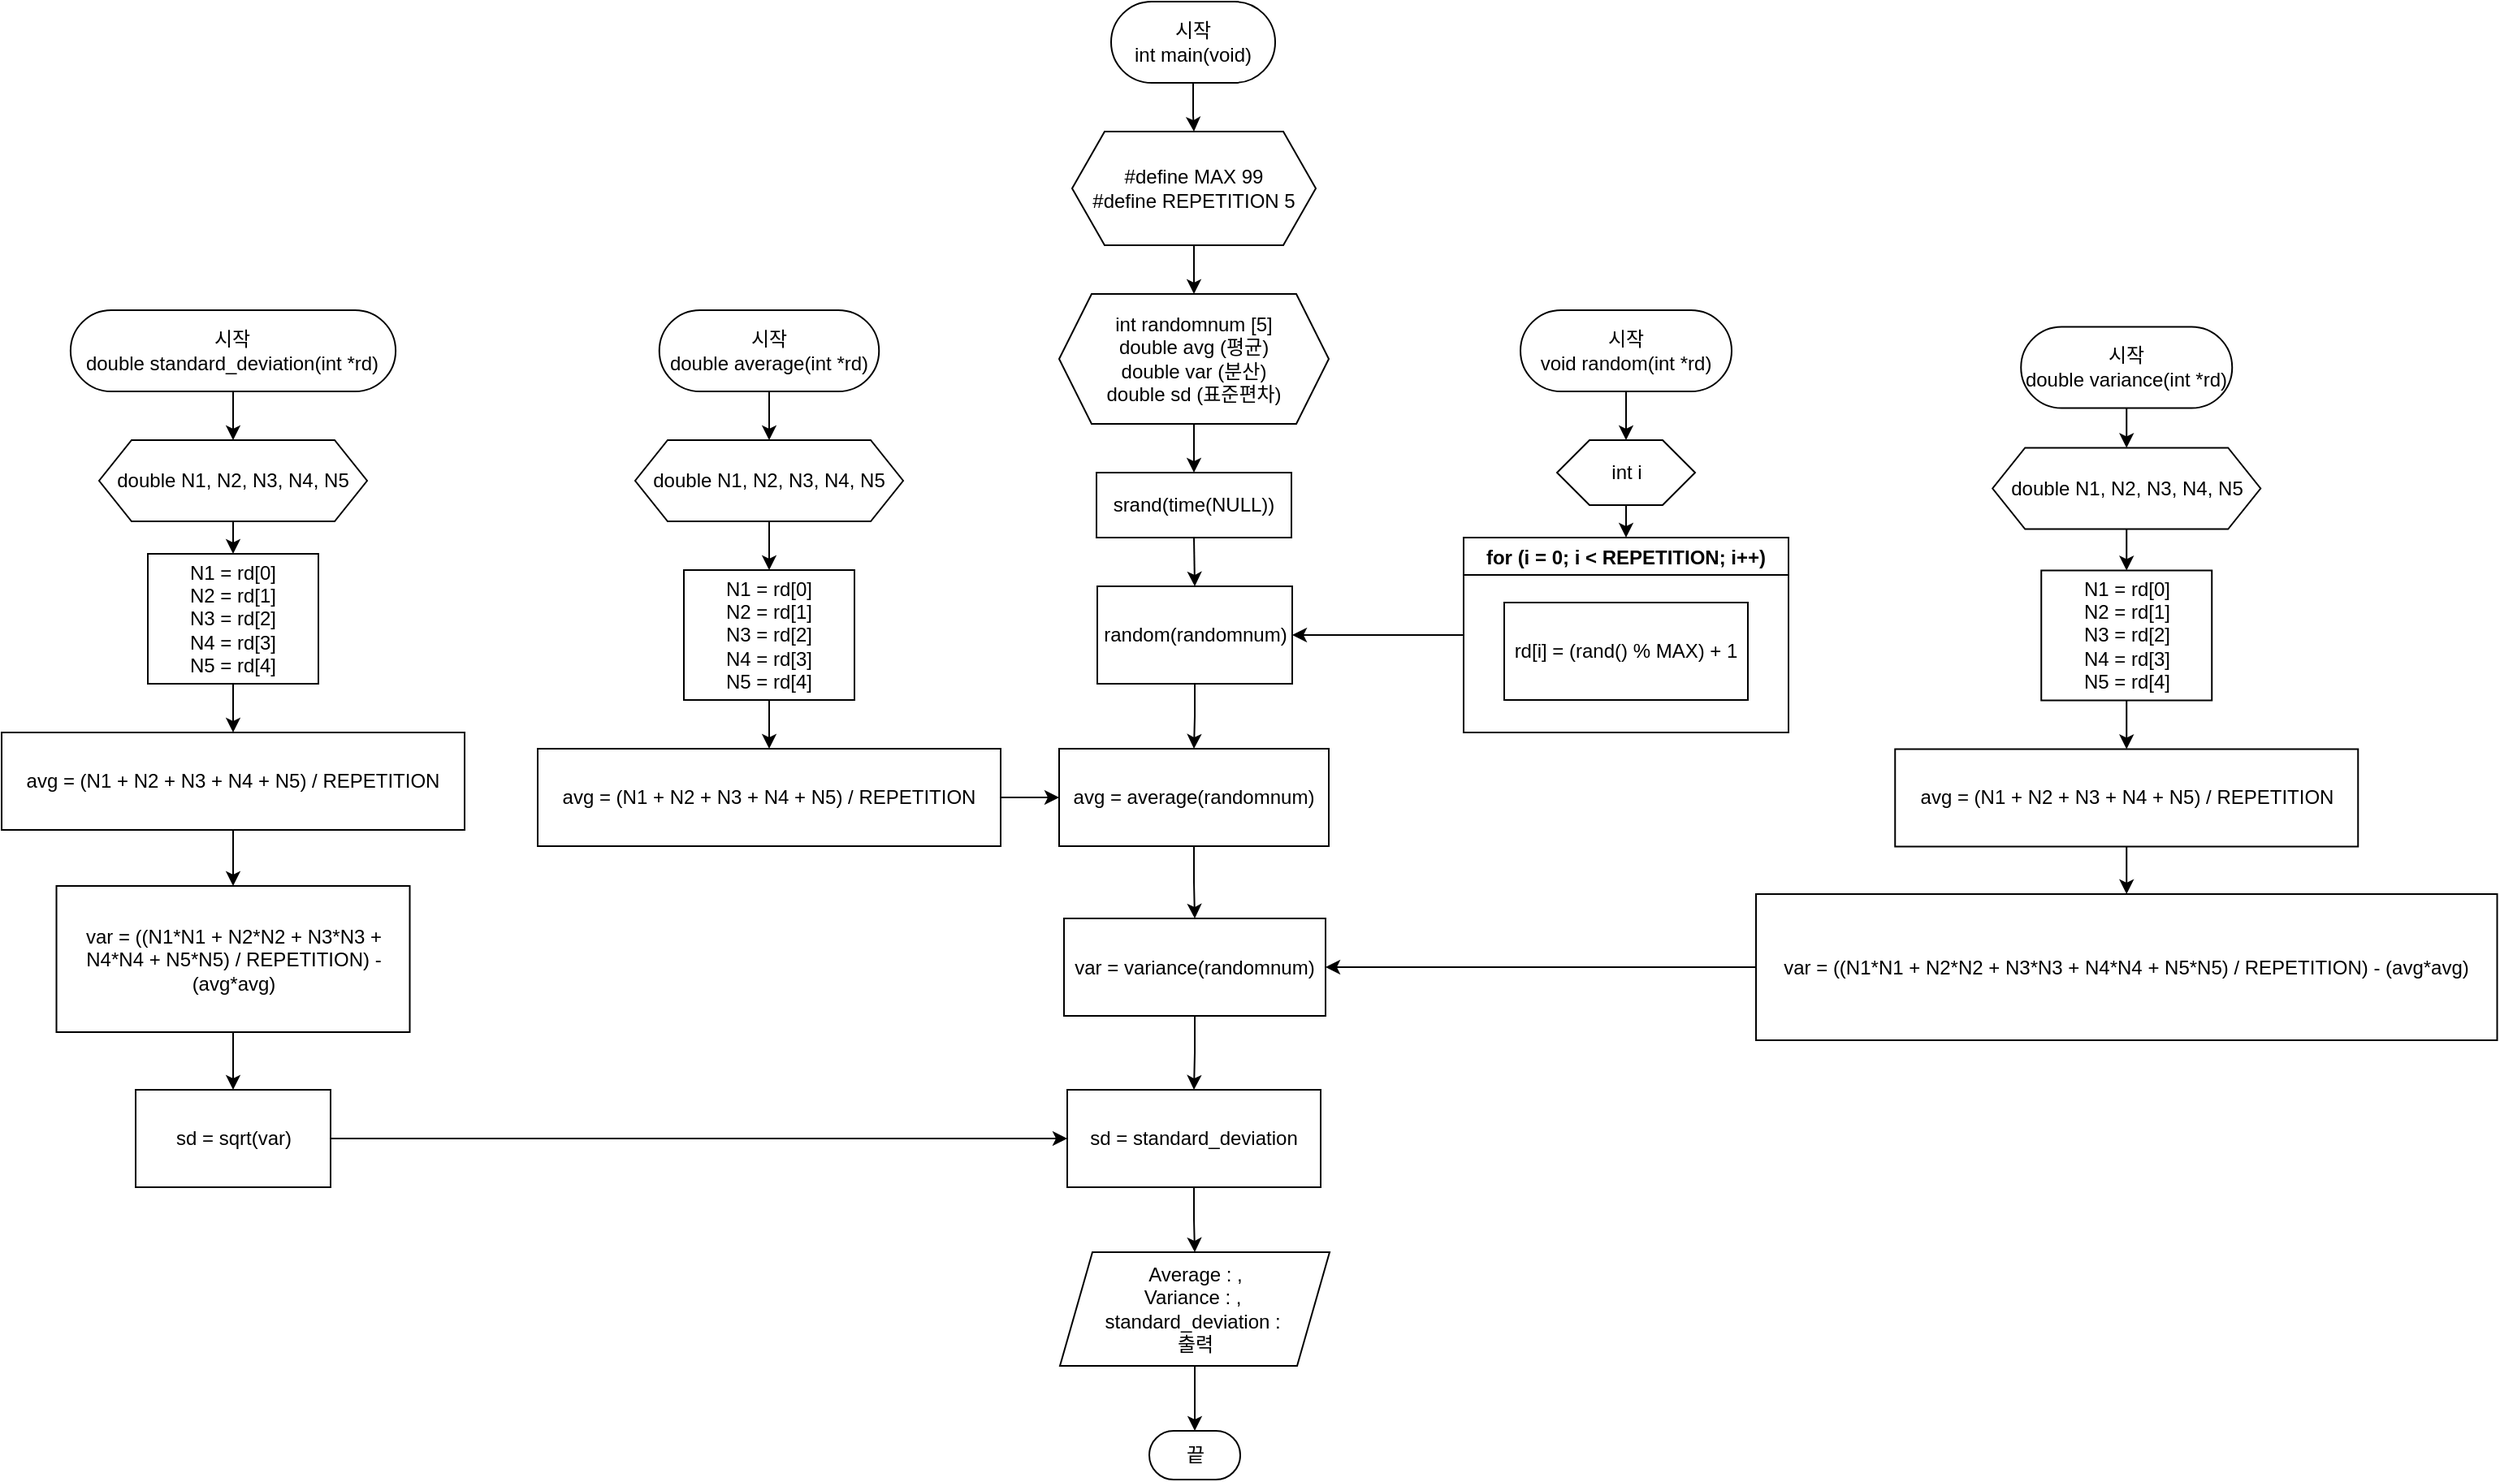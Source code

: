 <mxfile version="20.3.0" type="device"><diagram id="FmIjn9bRT3w16MqQKZQp" name="페이지-1"><mxGraphModel dx="2605" dy="1071" grid="1" gridSize="10" guides="1" tooltips="1" connect="1" arrows="1" fold="1" page="1" pageScale="1" pageWidth="827" pageHeight="1169" math="0" shadow="0"><root><mxCell id="0"/><mxCell id="1" parent="0"/><mxCell id="WRYrWr2fOQFRQTL6inF1-46" style="edgeStyle=orthogonalEdgeStyle;rounded=0;orthogonalLoop=1;jettySize=auto;html=1;exitX=0.5;exitY=1;exitDx=0;exitDy=0;" parent="1" source="WRYrWr2fOQFRQTL6inF1-1" target="WRYrWr2fOQFRQTL6inF1-2" edge="1"><mxGeometry relative="1" as="geometry"/></mxCell><mxCell id="WRYrWr2fOQFRQTL6inF1-1" value="시작&lt;br&gt;int main(void)" style="rounded=1;whiteSpace=wrap;html=1;arcSize=50;" parent="1" vertex="1"><mxGeometry x="363" y="30" width="101" height="50" as="geometry"/></mxCell><mxCell id="WRYrWr2fOQFRQTL6inF1-47" style="edgeStyle=orthogonalEdgeStyle;rounded=0;orthogonalLoop=1;jettySize=auto;html=1;exitX=0.5;exitY=1;exitDx=0;exitDy=0;entryX=0.5;entryY=0;entryDx=0;entryDy=0;" parent="1" source="WRYrWr2fOQFRQTL6inF1-2" target="WRYrWr2fOQFRQTL6inF1-3" edge="1"><mxGeometry relative="1" as="geometry"/></mxCell><mxCell id="WRYrWr2fOQFRQTL6inF1-2" value="#define MAX 99&lt;br&gt;#define REPETITION 5" style="shape=hexagon;perimeter=hexagonPerimeter2;whiteSpace=wrap;html=1;fixedSize=1;" parent="1" vertex="1"><mxGeometry x="339" y="110" width="150" height="70" as="geometry"/></mxCell><mxCell id="Bcb5XsQztdclFz6-d-FP-2" style="edgeStyle=orthogonalEdgeStyle;rounded=0;orthogonalLoop=1;jettySize=auto;html=1;exitX=0.5;exitY=1;exitDx=0;exitDy=0;entryX=0.5;entryY=0;entryDx=0;entryDy=0;" parent="1" source="WRYrWr2fOQFRQTL6inF1-3" target="Bcb5XsQztdclFz6-d-FP-1" edge="1"><mxGeometry relative="1" as="geometry"/></mxCell><mxCell id="WRYrWr2fOQFRQTL6inF1-3" value="int randomnum [5]&lt;br&gt;double avg (평균)&lt;br&gt;double var (분산)&lt;br&gt;double sd (표준편차)" style="shape=hexagon;perimeter=hexagonPerimeter2;whiteSpace=wrap;html=1;fixedSize=1;" parent="1" vertex="1"><mxGeometry x="331" y="210" width="166" height="80" as="geometry"/></mxCell><mxCell id="WRYrWr2fOQFRQTL6inF1-49" style="edgeStyle=orthogonalEdgeStyle;rounded=0;orthogonalLoop=1;jettySize=auto;html=1;exitX=0.5;exitY=1;exitDx=0;exitDy=0;entryX=0.5;entryY=0;entryDx=0;entryDy=0;" parent="1" source="WRYrWr2fOQFRQTL6inF1-4" target="WRYrWr2fOQFRQTL6inF1-15" edge="1"><mxGeometry relative="1" as="geometry"/></mxCell><mxCell id="WRYrWr2fOQFRQTL6inF1-4" value="random(randomnum)" style="rounded=0;whiteSpace=wrap;html=1;" parent="1" vertex="1"><mxGeometry x="354.5" y="390" width="120" height="60" as="geometry"/></mxCell><mxCell id="WRYrWr2fOQFRQTL6inF1-12" style="edgeStyle=orthogonalEdgeStyle;rounded=0;orthogonalLoop=1;jettySize=auto;html=1;exitX=0.5;exitY=1;exitDx=0;exitDy=0;entryX=0.5;entryY=0;entryDx=0;entryDy=0;" parent="1" source="WRYrWr2fOQFRQTL6inF1-7" target="WRYrWr2fOQFRQTL6inF1-8" edge="1"><mxGeometry relative="1" as="geometry"/></mxCell><mxCell id="WRYrWr2fOQFRQTL6inF1-7" value="double N1, N2, N3, N4, N5" style="shape=hexagon;perimeter=hexagonPerimeter2;whiteSpace=wrap;html=1;fixedSize=1;" parent="1" vertex="1"><mxGeometry x="70" y="300" width="165" height="50" as="geometry"/></mxCell><mxCell id="WRYrWr2fOQFRQTL6inF1-13" style="edgeStyle=orthogonalEdgeStyle;rounded=0;orthogonalLoop=1;jettySize=auto;html=1;exitX=0.5;exitY=1;exitDx=0;exitDy=0;entryX=0.5;entryY=0;entryDx=0;entryDy=0;" parent="1" source="WRYrWr2fOQFRQTL6inF1-8" target="WRYrWr2fOQFRQTL6inF1-10" edge="1"><mxGeometry relative="1" as="geometry"/></mxCell><mxCell id="WRYrWr2fOQFRQTL6inF1-8" value="N1 = rd[0]&lt;br&gt;N2 = rd[1]&lt;br&gt;N3 = rd[2]&lt;br&gt;N4 = rd[3]&lt;br&gt;N5 = rd[4]" style="rounded=0;whiteSpace=wrap;html=1;" parent="1" vertex="1"><mxGeometry x="100" y="380" width="105" height="80" as="geometry"/></mxCell><mxCell id="WRYrWr2fOQFRQTL6inF1-11" style="edgeStyle=orthogonalEdgeStyle;rounded=0;orthogonalLoop=1;jettySize=auto;html=1;exitX=0.5;exitY=1;exitDx=0;exitDy=0;" parent="1" source="WRYrWr2fOQFRQTL6inF1-9" target="WRYrWr2fOQFRQTL6inF1-7" edge="1"><mxGeometry relative="1" as="geometry"/></mxCell><mxCell id="WRYrWr2fOQFRQTL6inF1-9" value="시작&lt;br&gt;double average(int *rd)" style="rounded=1;whiteSpace=wrap;html=1;arcSize=50;" parent="1" vertex="1"><mxGeometry x="84.87" y="220" width="135.25" height="50" as="geometry"/></mxCell><mxCell id="WRYrWr2fOQFRQTL6inF1-16" style="edgeStyle=orthogonalEdgeStyle;rounded=0;orthogonalLoop=1;jettySize=auto;html=1;exitX=1;exitY=0.5;exitDx=0;exitDy=0;entryX=0;entryY=0.5;entryDx=0;entryDy=0;" parent="1" source="WRYrWr2fOQFRQTL6inF1-10" target="WRYrWr2fOQFRQTL6inF1-15" edge="1"><mxGeometry relative="1" as="geometry"/></mxCell><mxCell id="WRYrWr2fOQFRQTL6inF1-10" value="avg = (N1 + N2 + N3 + N4 + N5) / REPETITION" style="rounded=0;whiteSpace=wrap;html=1;" parent="1" vertex="1"><mxGeometry x="10" y="490" width="285" height="60" as="geometry"/></mxCell><mxCell id="WRYrWr2fOQFRQTL6inF1-50" style="edgeStyle=orthogonalEdgeStyle;rounded=0;orthogonalLoop=1;jettySize=auto;html=1;exitX=0.5;exitY=1;exitDx=0;exitDy=0;entryX=0.5;entryY=0;entryDx=0;entryDy=0;" parent="1" source="WRYrWr2fOQFRQTL6inF1-15" target="WRYrWr2fOQFRQTL6inF1-25" edge="1"><mxGeometry relative="1" as="geometry"/></mxCell><mxCell id="WRYrWr2fOQFRQTL6inF1-15" value="avg = average(randomnum)" style="rounded=0;whiteSpace=wrap;html=1;" parent="1" vertex="1"><mxGeometry x="331" y="490" width="166" height="60" as="geometry"/></mxCell><mxCell id="WRYrWr2fOQFRQTL6inF1-23" style="edgeStyle=orthogonalEdgeStyle;rounded=0;orthogonalLoop=1;jettySize=auto;html=1;exitX=0.5;exitY=1;exitDx=0;exitDy=0;entryX=0.5;entryY=0;entryDx=0;entryDy=0;" parent="1" source="WRYrWr2fOQFRQTL6inF1-17" target="WRYrWr2fOQFRQTL6inF1-18" edge="1"><mxGeometry relative="1" as="geometry"/></mxCell><mxCell id="WRYrWr2fOQFRQTL6inF1-17" value="시작&lt;br&gt;void random(int *rd)" style="rounded=1;whiteSpace=wrap;html=1;arcSize=50;" parent="1" vertex="1"><mxGeometry x="615" y="220" width="130" height="50" as="geometry"/></mxCell><mxCell id="WRYrWr2fOQFRQTL6inF1-24" style="edgeStyle=orthogonalEdgeStyle;rounded=0;orthogonalLoop=1;jettySize=auto;html=1;exitX=0.5;exitY=1;exitDx=0;exitDy=0;entryX=0.5;entryY=0;entryDx=0;entryDy=0;" parent="1" source="WRYrWr2fOQFRQTL6inF1-18" target="WRYrWr2fOQFRQTL6inF1-19" edge="1"><mxGeometry relative="1" as="geometry"/></mxCell><mxCell id="WRYrWr2fOQFRQTL6inF1-18" value="int i" style="shape=hexagon;perimeter=hexagonPerimeter2;whiteSpace=wrap;html=1;fixedSize=1;" parent="1" vertex="1"><mxGeometry x="637.5" y="300" width="85" height="40" as="geometry"/></mxCell><mxCell id="WRYrWr2fOQFRQTL6inF1-22" style="edgeStyle=orthogonalEdgeStyle;rounded=0;orthogonalLoop=1;jettySize=auto;html=1;exitX=0;exitY=0.5;exitDx=0;exitDy=0;entryX=1;entryY=0.5;entryDx=0;entryDy=0;" parent="1" source="WRYrWr2fOQFRQTL6inF1-19" target="WRYrWr2fOQFRQTL6inF1-4" edge="1"><mxGeometry relative="1" as="geometry"/></mxCell><mxCell id="WRYrWr2fOQFRQTL6inF1-19" value="for (i = 0; i &lt; REPETITION; i++)" style="swimlane;" parent="1" vertex="1"><mxGeometry x="580" y="360" width="200" height="120" as="geometry"/></mxCell><mxCell id="WRYrWr2fOQFRQTL6inF1-21" value="rd[i] = (rand() % MAX) + 1" style="rounded=0;whiteSpace=wrap;html=1;" parent="WRYrWr2fOQFRQTL6inF1-19" vertex="1"><mxGeometry x="25" y="40" width="150" height="60" as="geometry"/></mxCell><mxCell id="WRYrWr2fOQFRQTL6inF1-51" style="edgeStyle=orthogonalEdgeStyle;rounded=0;orthogonalLoop=1;jettySize=auto;html=1;exitX=0.5;exitY=1;exitDx=0;exitDy=0;entryX=0.5;entryY=0;entryDx=0;entryDy=0;" parent="1" source="WRYrWr2fOQFRQTL6inF1-25" target="WRYrWr2fOQFRQTL6inF1-32" edge="1"><mxGeometry relative="1" as="geometry"/></mxCell><mxCell id="WRYrWr2fOQFRQTL6inF1-25" value="var = variance(randomnum)" style="rounded=0;whiteSpace=wrap;html=1;" parent="1" vertex="1"><mxGeometry x="334" y="594.5" width="161" height="60" as="geometry"/></mxCell><mxCell id="WRYrWr2fOQFRQTL6inF1-56" style="edgeStyle=orthogonalEdgeStyle;rounded=0;orthogonalLoop=1;jettySize=auto;html=1;exitX=0.5;exitY=1;exitDx=0;exitDy=0;entryX=0.5;entryY=0;entryDx=0;entryDy=0;" parent="1" source="WRYrWr2fOQFRQTL6inF1-26" target="WRYrWr2fOQFRQTL6inF1-27" edge="1"><mxGeometry relative="1" as="geometry"/></mxCell><mxCell id="WRYrWr2fOQFRQTL6inF1-26" value="시작&lt;br&gt;double variance(int *rd)" style="rounded=1;whiteSpace=wrap;html=1;arcSize=50;" parent="1" vertex="1"><mxGeometry x="923.12" y="230.25" width="130" height="50" as="geometry"/></mxCell><mxCell id="WRYrWr2fOQFRQTL6inF1-57" style="edgeStyle=orthogonalEdgeStyle;rounded=0;orthogonalLoop=1;jettySize=auto;html=1;exitX=0.5;exitY=1;exitDx=0;exitDy=0;entryX=0.5;entryY=0;entryDx=0;entryDy=0;" parent="1" source="WRYrWr2fOQFRQTL6inF1-27" target="WRYrWr2fOQFRQTL6inF1-28" edge="1"><mxGeometry relative="1" as="geometry"/></mxCell><mxCell id="WRYrWr2fOQFRQTL6inF1-27" value="double N1, N2, N3, N4, N5" style="shape=hexagon;perimeter=hexagonPerimeter2;whiteSpace=wrap;html=1;fixedSize=1;" parent="1" vertex="1"><mxGeometry x="905.62" y="304.75" width="165" height="50" as="geometry"/></mxCell><mxCell id="WRYrWr2fOQFRQTL6inF1-58" style="edgeStyle=orthogonalEdgeStyle;rounded=0;orthogonalLoop=1;jettySize=auto;html=1;exitX=0.5;exitY=1;exitDx=0;exitDy=0;entryX=0.5;entryY=0;entryDx=0;entryDy=0;" parent="1" source="WRYrWr2fOQFRQTL6inF1-28" target="WRYrWr2fOQFRQTL6inF1-29" edge="1"><mxGeometry relative="1" as="geometry"/></mxCell><mxCell id="WRYrWr2fOQFRQTL6inF1-28" value="N1 = rd[0]&lt;br&gt;N2 = rd[1]&lt;br&gt;N3 = rd[2]&lt;br&gt;N4 = rd[3]&lt;br&gt;N5 = rd[4]" style="rounded=0;whiteSpace=wrap;html=1;" parent="1" vertex="1"><mxGeometry x="935.62" y="380.25" width="105" height="80" as="geometry"/></mxCell><mxCell id="WRYrWr2fOQFRQTL6inF1-59" style="edgeStyle=orthogonalEdgeStyle;rounded=0;orthogonalLoop=1;jettySize=auto;html=1;exitX=0.5;exitY=1;exitDx=0;exitDy=0;entryX=0.5;entryY=0;entryDx=0;entryDy=0;" parent="1" source="WRYrWr2fOQFRQTL6inF1-29" target="WRYrWr2fOQFRQTL6inF1-30" edge="1"><mxGeometry relative="1" as="geometry"/></mxCell><mxCell id="WRYrWr2fOQFRQTL6inF1-29" value="avg = (N1 + N2 + N3 + N4 + N5) / REPETITION" style="rounded=0;whiteSpace=wrap;html=1;" parent="1" vertex="1"><mxGeometry x="845.62" y="490.25" width="285" height="60" as="geometry"/></mxCell><mxCell id="WRYrWr2fOQFRQTL6inF1-31" style="edgeStyle=orthogonalEdgeStyle;rounded=0;orthogonalLoop=1;jettySize=auto;html=1;exitX=0;exitY=0.5;exitDx=0;exitDy=0;entryX=1;entryY=0.5;entryDx=0;entryDy=0;" parent="1" source="WRYrWr2fOQFRQTL6inF1-30" target="WRYrWr2fOQFRQTL6inF1-25" edge="1"><mxGeometry relative="1" as="geometry"/></mxCell><mxCell id="WRYrWr2fOQFRQTL6inF1-30" value="var = ((N1*N1 + N2*N2 + N3*N3 + N4*N4 + N5*N5) / REPETITION) - (avg*avg)" style="rounded=0;whiteSpace=wrap;html=1;" parent="1" vertex="1"><mxGeometry x="760" y="579.5" width="456.25" height="90" as="geometry"/></mxCell><mxCell id="WRYrWr2fOQFRQTL6inF1-53" style="edgeStyle=orthogonalEdgeStyle;rounded=0;orthogonalLoop=1;jettySize=auto;html=1;exitX=0.5;exitY=1;exitDx=0;exitDy=0;entryX=0.5;entryY=0;entryDx=0;entryDy=0;" parent="1" source="WRYrWr2fOQFRQTL6inF1-32" target="WRYrWr2fOQFRQTL6inF1-52" edge="1"><mxGeometry relative="1" as="geometry"/></mxCell><mxCell id="WRYrWr2fOQFRQTL6inF1-32" value="sd = standard_deviation" style="rounded=0;whiteSpace=wrap;html=1;" parent="1" vertex="1"><mxGeometry x="336" y="700" width="156" height="60" as="geometry"/></mxCell><mxCell id="WRYrWr2fOQFRQTL6inF1-39" style="edgeStyle=orthogonalEdgeStyle;rounded=0;orthogonalLoop=1;jettySize=auto;html=1;exitX=0.5;exitY=1;exitDx=0;exitDy=0;entryX=0.5;entryY=0;entryDx=0;entryDy=0;" parent="1" source="WRYrWr2fOQFRQTL6inF1-33" target="WRYrWr2fOQFRQTL6inF1-34" edge="1"><mxGeometry relative="1" as="geometry"/></mxCell><mxCell id="WRYrWr2fOQFRQTL6inF1-33" value="시작&lt;br&gt;double standard_deviation(int *rd)" style="rounded=1;whiteSpace=wrap;html=1;arcSize=50;" parent="1" vertex="1"><mxGeometry x="-277.56" y="220" width="200.12" height="50" as="geometry"/></mxCell><mxCell id="WRYrWr2fOQFRQTL6inF1-40" style="edgeStyle=orthogonalEdgeStyle;rounded=0;orthogonalLoop=1;jettySize=auto;html=1;exitX=0.5;exitY=1;exitDx=0;exitDy=0;entryX=0.5;entryY=0;entryDx=0;entryDy=0;" parent="1" source="WRYrWr2fOQFRQTL6inF1-34" target="WRYrWr2fOQFRQTL6inF1-35" edge="1"><mxGeometry relative="1" as="geometry"/></mxCell><mxCell id="WRYrWr2fOQFRQTL6inF1-34" value="double N1, N2, N3, N4, N5" style="shape=hexagon;perimeter=hexagonPerimeter2;whiteSpace=wrap;html=1;fixedSize=1;" parent="1" vertex="1"><mxGeometry x="-260" y="300" width="165" height="50" as="geometry"/></mxCell><mxCell id="WRYrWr2fOQFRQTL6inF1-41" style="edgeStyle=orthogonalEdgeStyle;rounded=0;orthogonalLoop=1;jettySize=auto;html=1;exitX=0.5;exitY=1;exitDx=0;exitDy=0;entryX=0.5;entryY=0;entryDx=0;entryDy=0;" parent="1" source="WRYrWr2fOQFRQTL6inF1-35" target="WRYrWr2fOQFRQTL6inF1-36" edge="1"><mxGeometry relative="1" as="geometry"/></mxCell><mxCell id="WRYrWr2fOQFRQTL6inF1-35" value="N1 = rd[0]&lt;br&gt;N2 = rd[1]&lt;br&gt;N3 = rd[2]&lt;br&gt;N4 = rd[3]&lt;br&gt;N5 = rd[4]" style="rounded=0;whiteSpace=wrap;html=1;" parent="1" vertex="1"><mxGeometry x="-230" y="370" width="105" height="80" as="geometry"/></mxCell><mxCell id="WRYrWr2fOQFRQTL6inF1-42" style="edgeStyle=orthogonalEdgeStyle;rounded=0;orthogonalLoop=1;jettySize=auto;html=1;exitX=0.5;exitY=1;exitDx=0;exitDy=0;entryX=0.5;entryY=0;entryDx=0;entryDy=0;" parent="1" source="WRYrWr2fOQFRQTL6inF1-36" target="WRYrWr2fOQFRQTL6inF1-37" edge="1"><mxGeometry relative="1" as="geometry"/></mxCell><mxCell id="WRYrWr2fOQFRQTL6inF1-36" value="avg = (N1 + N2 + N3 + N4 + N5) / REPETITION" style="rounded=0;whiteSpace=wrap;html=1;" parent="1" vertex="1"><mxGeometry x="-320" y="480" width="285" height="60" as="geometry"/></mxCell><mxCell id="WRYrWr2fOQFRQTL6inF1-44" style="edgeStyle=orthogonalEdgeStyle;rounded=0;orthogonalLoop=1;jettySize=auto;html=1;exitX=0.5;exitY=1;exitDx=0;exitDy=0;entryX=0.5;entryY=0;entryDx=0;entryDy=0;" parent="1" source="WRYrWr2fOQFRQTL6inF1-37" target="WRYrWr2fOQFRQTL6inF1-43" edge="1"><mxGeometry relative="1" as="geometry"/></mxCell><mxCell id="WRYrWr2fOQFRQTL6inF1-37" value="var = ((N1*N1 + N2*N2 + N3*N3 + N4*N4 + N5*N5) / REPETITION) - (avg*avg)" style="rounded=0;whiteSpace=wrap;html=1;" parent="1" vertex="1"><mxGeometry x="-286.25" y="574.5" width="217.5" height="90" as="geometry"/></mxCell><mxCell id="WRYrWr2fOQFRQTL6inF1-45" style="edgeStyle=orthogonalEdgeStyle;rounded=0;orthogonalLoop=1;jettySize=auto;html=1;exitX=1;exitY=0.5;exitDx=0;exitDy=0;entryX=0;entryY=0.5;entryDx=0;entryDy=0;" parent="1" source="WRYrWr2fOQFRQTL6inF1-43" target="WRYrWr2fOQFRQTL6inF1-32" edge="1"><mxGeometry relative="1" as="geometry"/></mxCell><mxCell id="WRYrWr2fOQFRQTL6inF1-43" value="sd = sqrt(var)" style="rounded=0;whiteSpace=wrap;html=1;" parent="1" vertex="1"><mxGeometry x="-237.5" y="700" width="120" height="60" as="geometry"/></mxCell><mxCell id="WRYrWr2fOQFRQTL6inF1-55" style="edgeStyle=orthogonalEdgeStyle;rounded=0;orthogonalLoop=1;jettySize=auto;html=1;exitX=0.5;exitY=1;exitDx=0;exitDy=0;entryX=0.5;entryY=0;entryDx=0;entryDy=0;" parent="1" source="WRYrWr2fOQFRQTL6inF1-52" target="WRYrWr2fOQFRQTL6inF1-54" edge="1"><mxGeometry relative="1" as="geometry"/></mxCell><mxCell id="WRYrWr2fOQFRQTL6inF1-52" value="Average : , &lt;br&gt;Variance : ,&amp;nbsp;&lt;br&gt;standard_deviation :&amp;nbsp;&lt;br&gt;출력" style="shape=parallelogram;perimeter=parallelogramPerimeter;whiteSpace=wrap;html=1;fixedSize=1;" parent="1" vertex="1"><mxGeometry x="331.5" y="800" width="166" height="70" as="geometry"/></mxCell><mxCell id="WRYrWr2fOQFRQTL6inF1-54" value="끝" style="rounded=1;whiteSpace=wrap;html=1;arcSize=50;" parent="1" vertex="1"><mxGeometry x="386.5" y="910" width="56" height="30" as="geometry"/></mxCell><mxCell id="Bcb5XsQztdclFz6-d-FP-3" style="edgeStyle=orthogonalEdgeStyle;rounded=0;orthogonalLoop=1;jettySize=auto;html=1;exitX=0.5;exitY=1;exitDx=0;exitDy=0;entryX=0.5;entryY=0;entryDx=0;entryDy=0;" parent="1" source="Bcb5XsQztdclFz6-d-FP-1" target="WRYrWr2fOQFRQTL6inF1-4" edge="1"><mxGeometry relative="1" as="geometry"/></mxCell><mxCell id="Bcb5XsQztdclFz6-d-FP-1" value="srand(time(NULL))" style="rounded=0;whiteSpace=wrap;html=1;" parent="1" vertex="1"><mxGeometry x="354" y="320" width="120" height="40" as="geometry"/></mxCell></root></mxGraphModel></diagram></mxfile>
